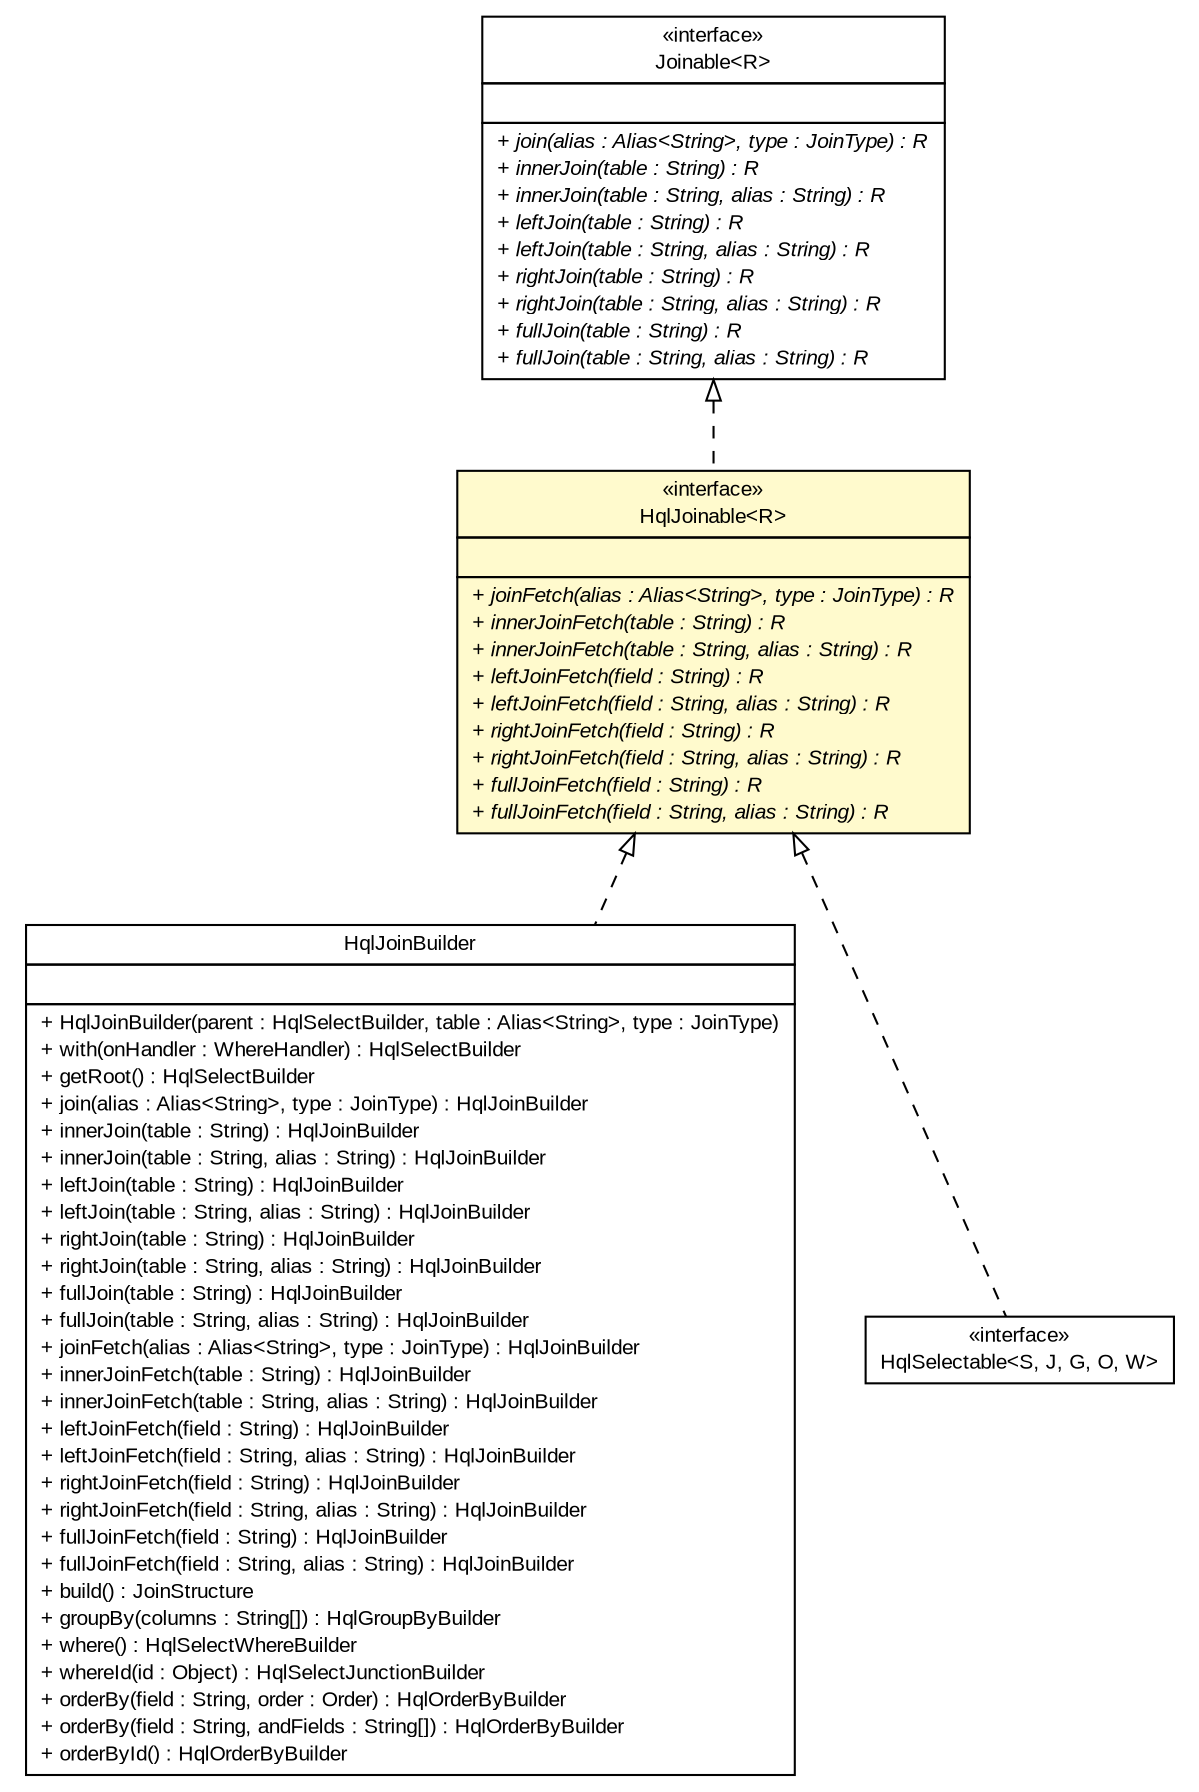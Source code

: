 #!/usr/local/bin/dot
#
# Class diagram 
# Generated by UMLGraph version R5_6 (http://www.umlgraph.org/)
#

digraph G {
	edge [fontname="arial",fontsize=10,labelfontname="arial",labelfontsize=10];
	node [fontname="arial",fontsize=10,shape=plaintext];
	nodesep=0.25;
	ranksep=0.5;
	// br.gov.to.sefaz.persistence.query.builder.hql.select.join.HqlJoinBuilder
	c10387 [label=<<table title="br.gov.to.sefaz.persistence.query.builder.hql.select.join.HqlJoinBuilder" border="0" cellborder="1" cellspacing="0" cellpadding="2" port="p" href="../join/HqlJoinBuilder.html">
		<tr><td><table border="0" cellspacing="0" cellpadding="1">
<tr><td align="center" balign="center"> HqlJoinBuilder </td></tr>
		</table></td></tr>
		<tr><td><table border="0" cellspacing="0" cellpadding="1">
<tr><td align="left" balign="left">  </td></tr>
		</table></td></tr>
		<tr><td><table border="0" cellspacing="0" cellpadding="1">
<tr><td align="left" balign="left"> + HqlJoinBuilder(parent : HqlSelectBuilder, table : Alias&lt;String&gt;, type : JoinType) </td></tr>
<tr><td align="left" balign="left"> + with(onHandler : WhereHandler) : HqlSelectBuilder </td></tr>
<tr><td align="left" balign="left"> + getRoot() : HqlSelectBuilder </td></tr>
<tr><td align="left" balign="left"> + join(alias : Alias&lt;String&gt;, type : JoinType) : HqlJoinBuilder </td></tr>
<tr><td align="left" balign="left"> + innerJoin(table : String) : HqlJoinBuilder </td></tr>
<tr><td align="left" balign="left"> + innerJoin(table : String, alias : String) : HqlJoinBuilder </td></tr>
<tr><td align="left" balign="left"> + leftJoin(table : String) : HqlJoinBuilder </td></tr>
<tr><td align="left" balign="left"> + leftJoin(table : String, alias : String) : HqlJoinBuilder </td></tr>
<tr><td align="left" balign="left"> + rightJoin(table : String) : HqlJoinBuilder </td></tr>
<tr><td align="left" balign="left"> + rightJoin(table : String, alias : String) : HqlJoinBuilder </td></tr>
<tr><td align="left" balign="left"> + fullJoin(table : String) : HqlJoinBuilder </td></tr>
<tr><td align="left" balign="left"> + fullJoin(table : String, alias : String) : HqlJoinBuilder </td></tr>
<tr><td align="left" balign="left"> + joinFetch(alias : Alias&lt;String&gt;, type : JoinType) : HqlJoinBuilder </td></tr>
<tr><td align="left" balign="left"> + innerJoinFetch(table : String) : HqlJoinBuilder </td></tr>
<tr><td align="left" balign="left"> + innerJoinFetch(table : String, alias : String) : HqlJoinBuilder </td></tr>
<tr><td align="left" balign="left"> + leftJoinFetch(field : String) : HqlJoinBuilder </td></tr>
<tr><td align="left" balign="left"> + leftJoinFetch(field : String, alias : String) : HqlJoinBuilder </td></tr>
<tr><td align="left" balign="left"> + rightJoinFetch(field : String) : HqlJoinBuilder </td></tr>
<tr><td align="left" balign="left"> + rightJoinFetch(field : String, alias : String) : HqlJoinBuilder </td></tr>
<tr><td align="left" balign="left"> + fullJoinFetch(field : String) : HqlJoinBuilder </td></tr>
<tr><td align="left" balign="left"> + fullJoinFetch(field : String, alias : String) : HqlJoinBuilder </td></tr>
<tr><td align="left" balign="left"> + build() : JoinStructure </td></tr>
<tr><td align="left" balign="left"> + groupBy(columns : String[]) : HqlGroupByBuilder </td></tr>
<tr><td align="left" balign="left"> + where() : HqlSelectWhereBuilder </td></tr>
<tr><td align="left" balign="left"> + whereId(id : Object) : HqlSelectJunctionBuilder </td></tr>
<tr><td align="left" balign="left"> + orderBy(field : String, order : Order) : HqlOrderByBuilder </td></tr>
<tr><td align="left" balign="left"> + orderBy(field : String, andFields : String[]) : HqlOrderByBuilder </td></tr>
<tr><td align="left" balign="left"> + orderById() : HqlOrderByBuilder </td></tr>
		</table></td></tr>
		</table>>, URL="../join/HqlJoinBuilder.html", fontname="arial", fontcolor="black", fontsize=10.0];
	// br.gov.to.sefaz.persistence.query.builder.hql.select.signature.HqlSelectable<S, J, G, O, W>
	c10389 [label=<<table title="br.gov.to.sefaz.persistence.query.builder.hql.select.signature.HqlSelectable" border="0" cellborder="1" cellspacing="0" cellpadding="2" port="p" href="./HqlSelectable.html">
		<tr><td><table border="0" cellspacing="0" cellpadding="1">
<tr><td align="center" balign="center"> &#171;interface&#187; </td></tr>
<tr><td align="center" balign="center"> HqlSelectable&lt;S, J, G, O, W&gt; </td></tr>
		</table></td></tr>
		</table>>, URL="./HqlSelectable.html", fontname="arial", fontcolor="black", fontsize=10.0];
	// br.gov.to.sefaz.persistence.query.builder.hql.select.signature.HqlJoinable<R>
	c10391 [label=<<table title="br.gov.to.sefaz.persistence.query.builder.hql.select.signature.HqlJoinable" border="0" cellborder="1" cellspacing="0" cellpadding="2" port="p" bgcolor="lemonChiffon" href="./HqlJoinable.html">
		<tr><td><table border="0" cellspacing="0" cellpadding="1">
<tr><td align="center" balign="center"> &#171;interface&#187; </td></tr>
<tr><td align="center" balign="center"> HqlJoinable&lt;R&gt; </td></tr>
		</table></td></tr>
		<tr><td><table border="0" cellspacing="0" cellpadding="1">
<tr><td align="left" balign="left">  </td></tr>
		</table></td></tr>
		<tr><td><table border="0" cellspacing="0" cellpadding="1">
<tr><td align="left" balign="left"><font face="arial italic" point-size="10.0"> + joinFetch(alias : Alias&lt;String&gt;, type : JoinType) : R </font></td></tr>
<tr><td align="left" balign="left"><font face="arial italic" point-size="10.0"> + innerJoinFetch(table : String) : R </font></td></tr>
<tr><td align="left" balign="left"><font face="arial italic" point-size="10.0"> + innerJoinFetch(table : String, alias : String) : R </font></td></tr>
<tr><td align="left" balign="left"><font face="arial italic" point-size="10.0"> + leftJoinFetch(field : String) : R </font></td></tr>
<tr><td align="left" balign="left"><font face="arial italic" point-size="10.0"> + leftJoinFetch(field : String, alias : String) : R </font></td></tr>
<tr><td align="left" balign="left"><font face="arial italic" point-size="10.0"> + rightJoinFetch(field : String) : R </font></td></tr>
<tr><td align="left" balign="left"><font face="arial italic" point-size="10.0"> + rightJoinFetch(field : String, alias : String) : R </font></td></tr>
<tr><td align="left" balign="left"><font face="arial italic" point-size="10.0"> + fullJoinFetch(field : String) : R </font></td></tr>
<tr><td align="left" balign="left"><font face="arial italic" point-size="10.0"> + fullJoinFetch(field : String, alias : String) : R </font></td></tr>
		</table></td></tr>
		</table>>, URL="./HqlJoinable.html", fontname="arial", fontcolor="black", fontsize=10.0];
	// br.gov.to.sefaz.persistence.query.builder.sql.select.signature.Joinable<R>
	c10410 [label=<<table title="br.gov.to.sefaz.persistence.query.builder.sql.select.signature.Joinable" border="0" cellborder="1" cellspacing="0" cellpadding="2" port="p" href="../../../sql/select/signature/Joinable.html">
		<tr><td><table border="0" cellspacing="0" cellpadding="1">
<tr><td align="center" balign="center"> &#171;interface&#187; </td></tr>
<tr><td align="center" balign="center"> Joinable&lt;R&gt; </td></tr>
		</table></td></tr>
		<tr><td><table border="0" cellspacing="0" cellpadding="1">
<tr><td align="left" balign="left">  </td></tr>
		</table></td></tr>
		<tr><td><table border="0" cellspacing="0" cellpadding="1">
<tr><td align="left" balign="left"><font face="arial italic" point-size="10.0"> + join(alias : Alias&lt;String&gt;, type : JoinType) : R </font></td></tr>
<tr><td align="left" balign="left"><font face="arial italic" point-size="10.0"> + innerJoin(table : String) : R </font></td></tr>
<tr><td align="left" balign="left"><font face="arial italic" point-size="10.0"> + innerJoin(table : String, alias : String) : R </font></td></tr>
<tr><td align="left" balign="left"><font face="arial italic" point-size="10.0"> + leftJoin(table : String) : R </font></td></tr>
<tr><td align="left" balign="left"><font face="arial italic" point-size="10.0"> + leftJoin(table : String, alias : String) : R </font></td></tr>
<tr><td align="left" balign="left"><font face="arial italic" point-size="10.0"> + rightJoin(table : String) : R </font></td></tr>
<tr><td align="left" balign="left"><font face="arial italic" point-size="10.0"> + rightJoin(table : String, alias : String) : R </font></td></tr>
<tr><td align="left" balign="left"><font face="arial italic" point-size="10.0"> + fullJoin(table : String) : R </font></td></tr>
<tr><td align="left" balign="left"><font face="arial italic" point-size="10.0"> + fullJoin(table : String, alias : String) : R </font></td></tr>
		</table></td></tr>
		</table>>, URL="../../../sql/select/signature/Joinable.html", fontname="arial", fontcolor="black", fontsize=10.0];
	//br.gov.to.sefaz.persistence.query.builder.hql.select.join.HqlJoinBuilder implements br.gov.to.sefaz.persistence.query.builder.hql.select.signature.HqlJoinable<R>
	c10391:p -> c10387:p [dir=back,arrowtail=empty,style=dashed];
	//br.gov.to.sefaz.persistence.query.builder.hql.select.signature.HqlSelectable<S, J, G, O, W> implements br.gov.to.sefaz.persistence.query.builder.hql.select.signature.HqlJoinable<R>
	c10391:p -> c10389:p [dir=back,arrowtail=empty,style=dashed];
	//br.gov.to.sefaz.persistence.query.builder.hql.select.signature.HqlJoinable<R> implements br.gov.to.sefaz.persistence.query.builder.sql.select.signature.Joinable<R>
	c10410:p -> c10391:p [dir=back,arrowtail=empty,style=dashed];
}

